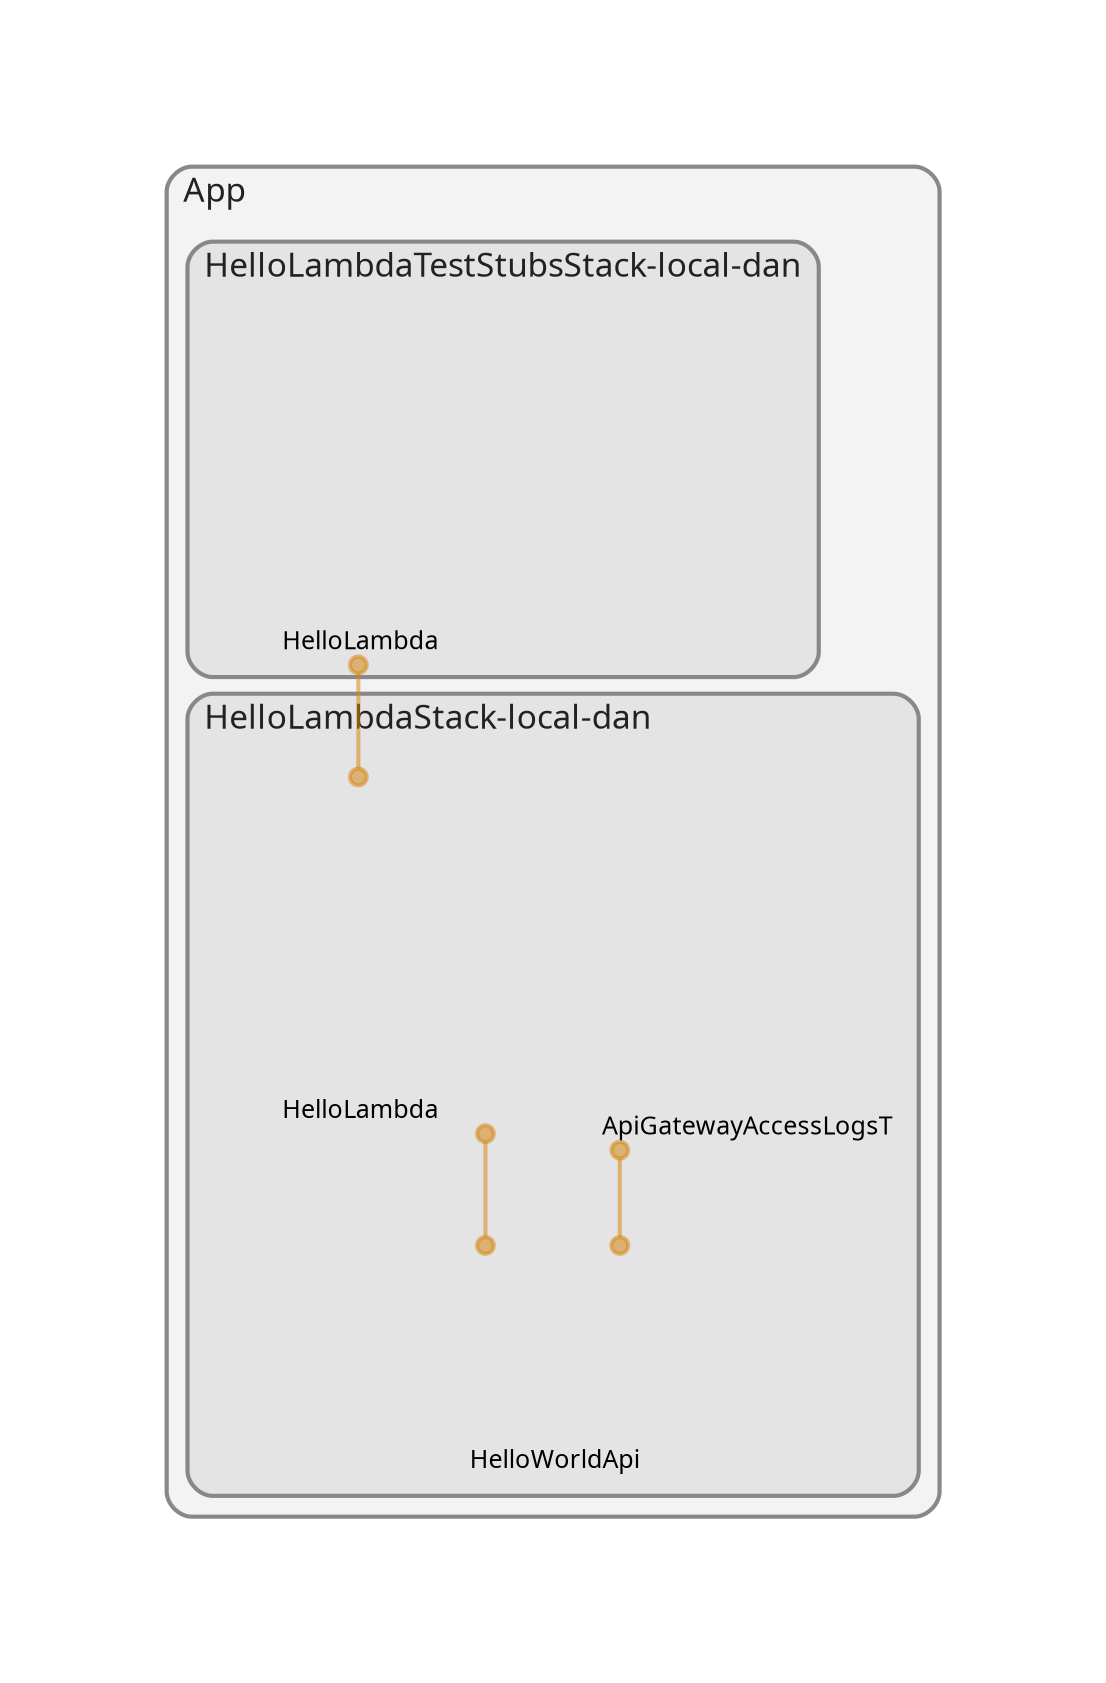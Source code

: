 digraph "Diagram" {
  splines = "ortho";
  pad = "1.0";
  nodesep = "0.60";
  ranksep = "0.75";
  fontname = "Sans-Serif";
  fontsize = "15";
  dpi = "200";
  rankdir = "BT";
  compound = "true";
  fontcolor = "#222222";
  edge [
    color = "#D5871488",
    penwidth = 2,
    arrowhead = "dot",
    arrowtail = "dot",
  ];
  node [
    shape = "box",
    style = "rounded",
    fixedsize = true,
    width = 1.7,
    height = 1.7,
    labelloc = "c",
    imagescale = true,
    fontname = "Sans-Serif",
    fontsize = 8,
    margin = 8,
  ];
  subgraph "App" {
    subgraph "cluster-SubGraph.App" {
      graph [
        label = "App",
        labelloc = "b",
        labeljust = "l",
        margin = "10",
        fontsize = "16",
        penwidth = "2",
        pencolor = "#888888",
        style = "filled,rounded",
        fillcolor = "#f3f3f3",
      ];
      subgraph "cluster-SubGraph.HelloLambdaTestStubsStack-local-dan" {
        graph [
          label = "HelloLambdaTestStubsStack-local-dan",
          labelloc = "b",
          labeljust = "l",
          margin = "10",
          fontsize = "16",
          penwidth = "2",
          pencolor = "#888888",
          style = "filled,rounded",
          fillcolor = "#e4e4e4",
        ];
        "HelloLambdaTestStubsStack-local-dan/HelloLambda" [
          label = " HelloLambda",
          fontsize = 12,
          image = "/Users/dan/.nvm/versions/node/v14.16.0/lib/node_modules/cdk-dia/icons/aws/Service/Arch_Compute/64/Arch_AWS-Lambda_64@5x.png",
          imagescale = "true",
          imagepos = "tc",
          penwidth = "0",
          shape = "node",
          fixedsize = "true",
          labelloc = "b",
          width = 2,
          height = 2.266,
        ];
      }
      subgraph "cluster-SubGraph.HelloLambdaStack-local-dan" {
        graph [
          label = "HelloLambdaStack-local-dan",
          labelloc = "b",
          labeljust = "l",
          margin = "10",
          fontsize = "16",
          penwidth = "2",
          pencolor = "#888888",
          style = "filled,rounded",
          fillcolor = "#e4e4e4",
        ];
        "HelloLambdaStack-local-dan/HelloLambda" [
          label = " HelloLambda",
          fontsize = 12,
          image = "/Users/dan/.nvm/versions/node/v14.16.0/lib/node_modules/cdk-dia/icons/aws/Service/Arch_Compute/64/Arch_AWS-Lambda_64@5x.png",
          imagescale = "true",
          imagepos = "tc",
          penwidth = "0",
          shape = "node",
          fixedsize = "true",
          labelloc = "b",
          width = 2,
          height = 2.266,
        ];
        "HelloLambdaStack-local-dan/ApiGatewayAccessLogsTODO" [
          label = "\nApiGatewayAccessLogsT",
          fontsize = 12,
          image = "/Users/dan/.nvm/versions/node/v14.16.0/lib/node_modules/cdk-dia/icons/aws/Resource/Res_Management-Governance/Res_48_Dark/Res_Amazon-Cloudwatch_Logs_48_Dark_gen.png",
          imagescale = "true",
          imagepos = "tc",
          penwidth = "0",
          shape = "node",
          fixedsize = "true",
          labelloc = "b",
          width = 2,
          height = 2.4819999999999998,
        ];
        "HelloLambdaStack-local-dan/HelloWorldApi" [
          label = " HelloWorldApi",
          fontsize = 12,
          image = "/Users/dan/.nvm/versions/node/v14.16.0/lib/node_modules/cdk-dia/icons/aws/Service/Arch_Networking-Content/64/Arch_Amazon-API-Gateway_64@5x.png",
          imagescale = "true",
          imagepos = "tc",
          penwidth = "0",
          shape = "node",
          fixedsize = "true",
          labelloc = "b",
          width = 1.2,
          height = 1.466,
        ];
      }
    }
  }
  "HelloLambdaStack-local-dan/HelloLambda" -> "HelloLambdaTestStubsStack-local-dan/HelloLambda" [
    dir = "both",
  ];
  "HelloLambdaStack-local-dan/HelloWorldApi" -> "HelloLambdaStack-local-dan/ApiGatewayAccessLogsTODO" [
    dir = "both",
  ];
  "HelloLambdaStack-local-dan/HelloWorldApi" -> "HelloLambdaStack-local-dan/HelloLambda" [
    dir = "both",
  ];
}